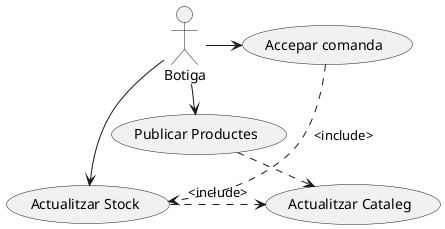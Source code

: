 @startuml

actor Botiga as B

(Publicar Productes) as p 
(Actualitzar Cataleg) as c
(Actualitzar Stock) as s 
(Accepar comanda)  as acc

B -> p 
c <.Left. p : <include>
c <.Left. s : <include>
B-> s 
B-> acc 
acc .Down.> s: <include>

@enduml
